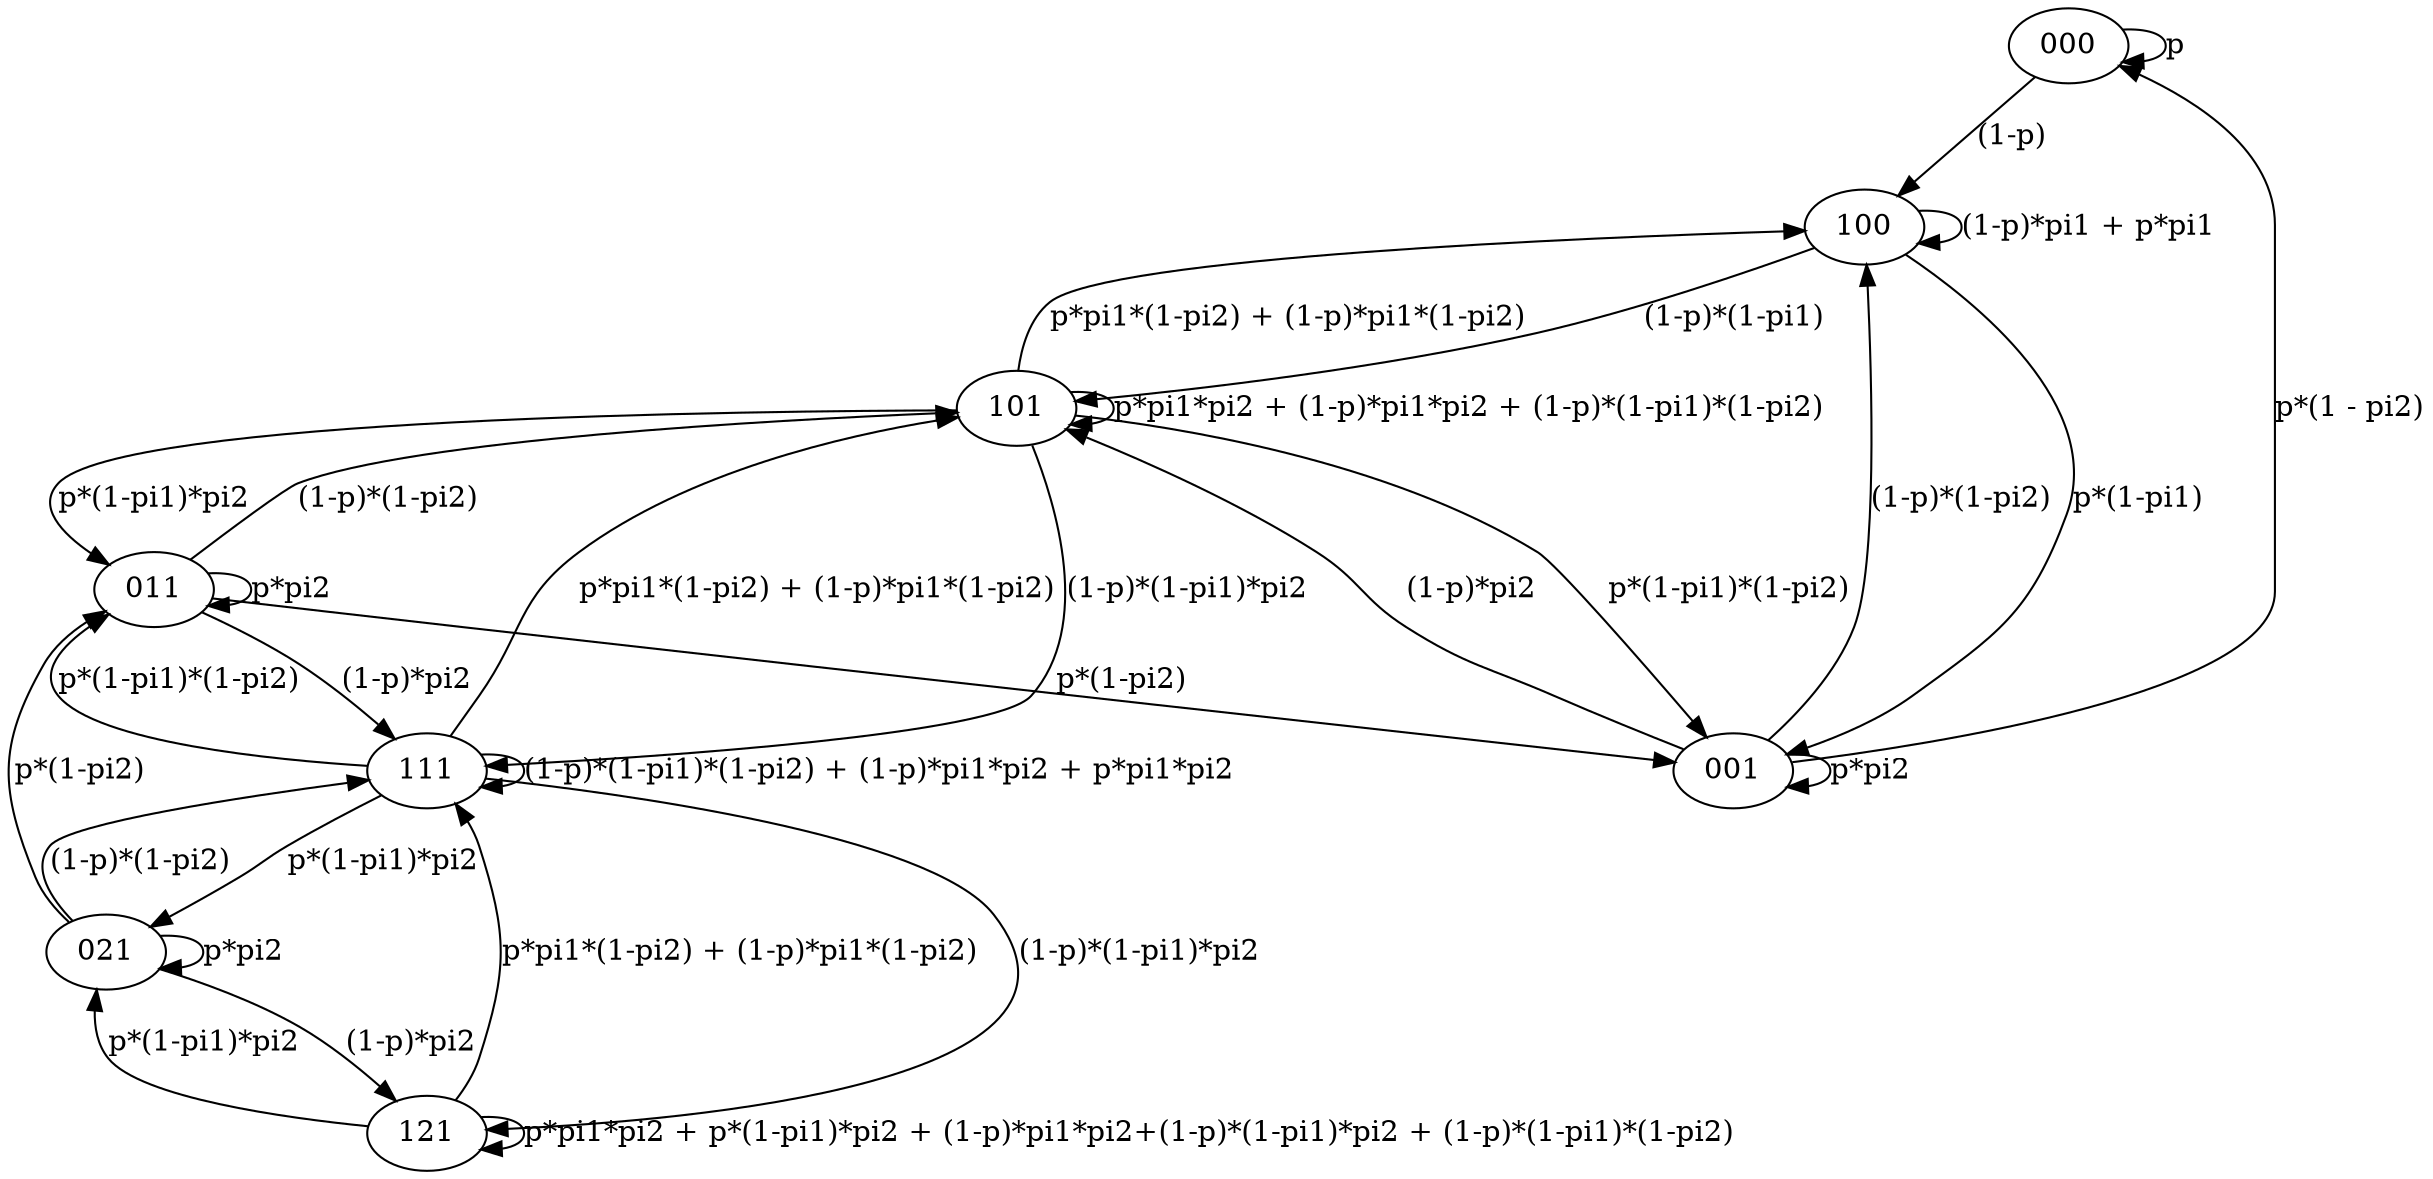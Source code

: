 digraph {

	000 -> 000[label="p"];
	000 -> 100[label="(1-p)"];
    
	100 -> 101[label="(1-p)*(1-pi1)"];
    100 -> 001[label="p*(1-pi1)"];
    100 -> 100[label="(1-p)*pi1 + p*pi1"];

    001 -> 000[label="p*(1 - pi2)"];
    001 -> 001[label="p*pi2"];
    001 -> 100[label="(1-p)*(1-pi2)"];
    001 -> 101[label="(1-p)*pi2"];

    101 -> 100[label="p*pi1*(1-pi2) + (1-p)*pi1*(1-pi2)"];
    101 -> 111[label="(1-p)*(1-pi1)*pi2"];
    101 -> 101[label="p*pi1*pi2 + (1-p)*pi1*pi2 + (1-p)*(1-pi1)*(1-pi2)"];
    101 -> 001[label="p*(1-pi1)*(1-pi2)"];
    101 -> 011[label="p*(1-pi1)*pi2"];
    
    111 -> 011[label="p*(1-pi1)*(1-pi2)"];
    111 -> 101[label="p*pi1*(1-pi2) + (1-p)*pi1*(1-pi2)"];
    111 -> 121[label="(1-p)*(1-pi1)*pi2"];
    111 -> 111[label="(1-p)*(1-pi1)*(1-pi2) + (1-p)*pi1*pi2 + p*pi1*pi2"];
    111 -> 021[label="p*(1-pi1)*pi2"];

    011 -> 011[label="p*pi2"];
    011 -> 111[label="(1-p)*pi2"];
    011 -> 001[label="p*(1-pi2)"];
    011 -> 101[label="(1-p)*(1-pi2)"];

    121 -> 111[label="p*pi1*(1-pi2) + (1-p)*pi1*(1-pi2)"];
    121 -> 121[label="p*pi1*pi2 + p*(1-pi1)*pi2 + (1-p)*pi1*pi2+(1-p)*(1-pi1)*pi2 + (1-p)*(1-pi1)*(1-pi2)"];
    121 -> 021[label="p*(1-pi1)*pi2"]; //?

    021 -> 021[label="p*pi2"];
    021 -> 121[label="(1-p)*pi2"];
    021 -> 111[label="(1-p)*(1-pi2)"];
    021 -> 011[label="p*(1-pi2)"];
    
}
